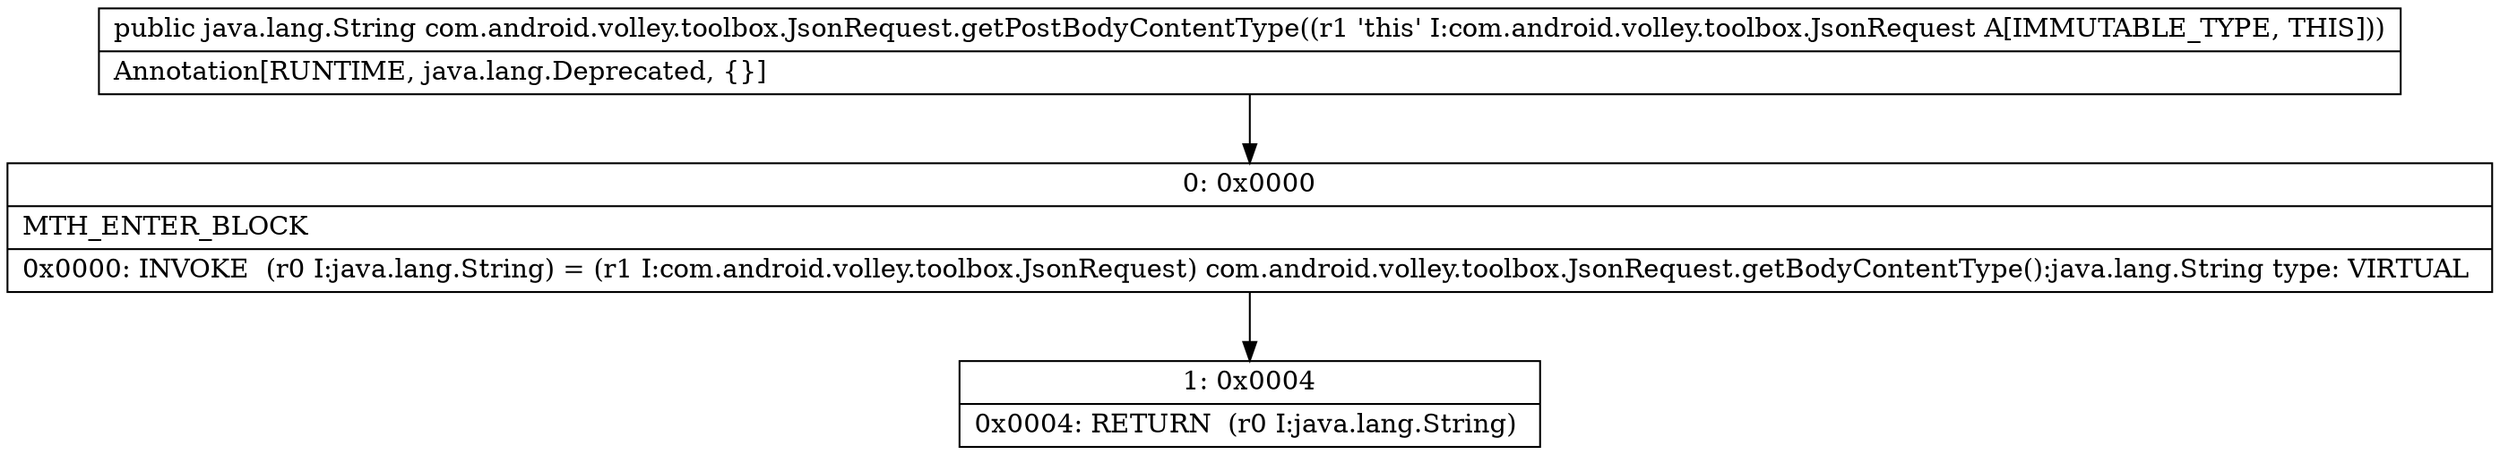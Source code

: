 digraph "CFG forcom.android.volley.toolbox.JsonRequest.getPostBodyContentType()Ljava\/lang\/String;" {
Node_0 [shape=record,label="{0\:\ 0x0000|MTH_ENTER_BLOCK\l|0x0000: INVOKE  (r0 I:java.lang.String) = (r1 I:com.android.volley.toolbox.JsonRequest) com.android.volley.toolbox.JsonRequest.getBodyContentType():java.lang.String type: VIRTUAL \l}"];
Node_1 [shape=record,label="{1\:\ 0x0004|0x0004: RETURN  (r0 I:java.lang.String) \l}"];
MethodNode[shape=record,label="{public java.lang.String com.android.volley.toolbox.JsonRequest.getPostBodyContentType((r1 'this' I:com.android.volley.toolbox.JsonRequest A[IMMUTABLE_TYPE, THIS]))  | Annotation[RUNTIME, java.lang.Deprecated, \{\}]\l}"];
MethodNode -> Node_0;
Node_0 -> Node_1;
}


